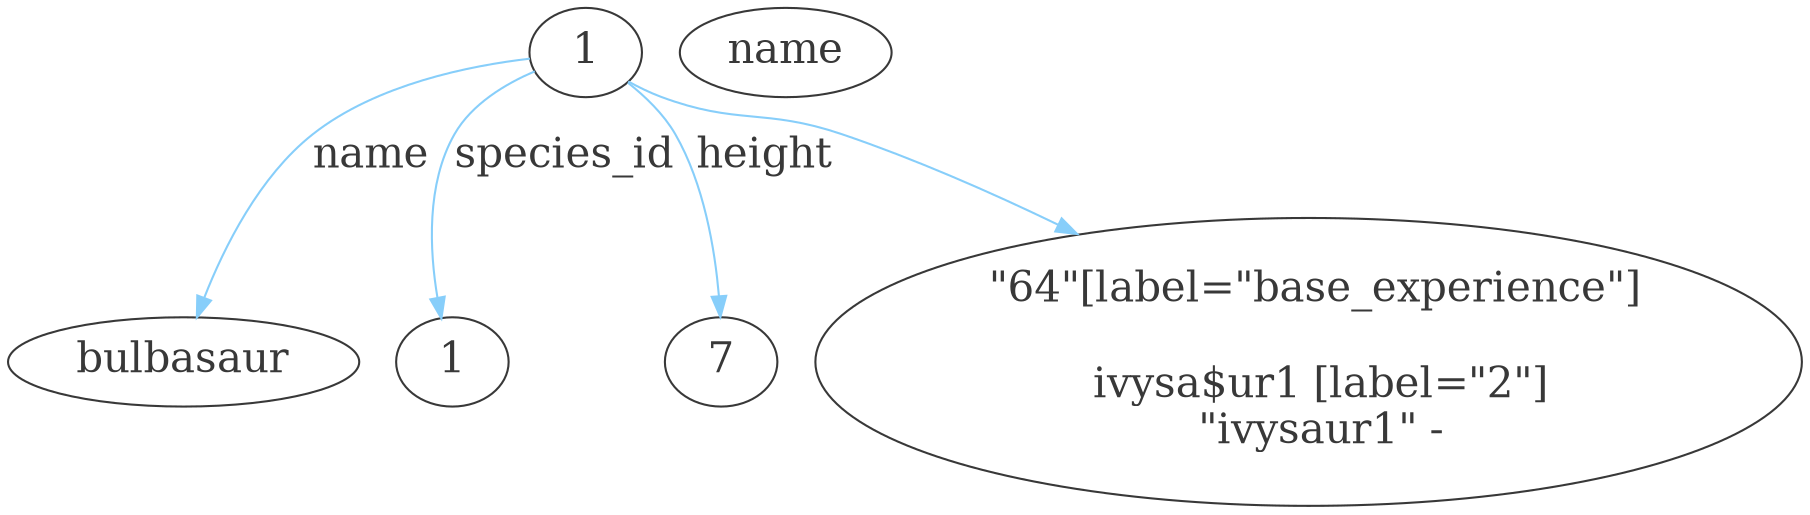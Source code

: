 digraph {
  graph [
   rankdir=TB
  ];
  node [
    style = "", fontsize = "20", fontcolor="grey22", color = "grey22", penwidth="1.0"
  ]
  edge [
    color="lightskyblue", fontcolor="grey22", penwidth="1.0", fontsize="20"
  ]

  bulbasaur1 [label="1"]
  "bulbasaur1" -> "bulbasaur"[label="name"]
  "bulbasaur1" -> "1"[label="species_id"]
  "bulbasaur1" -> "7"[label="height"]
  "bulbasaur1" ->< "64"[label="base_experience"]

  ivysa$ur1 [label="2"]
  "ivysaur1" -> "ivysaur"[label="name"]
}
